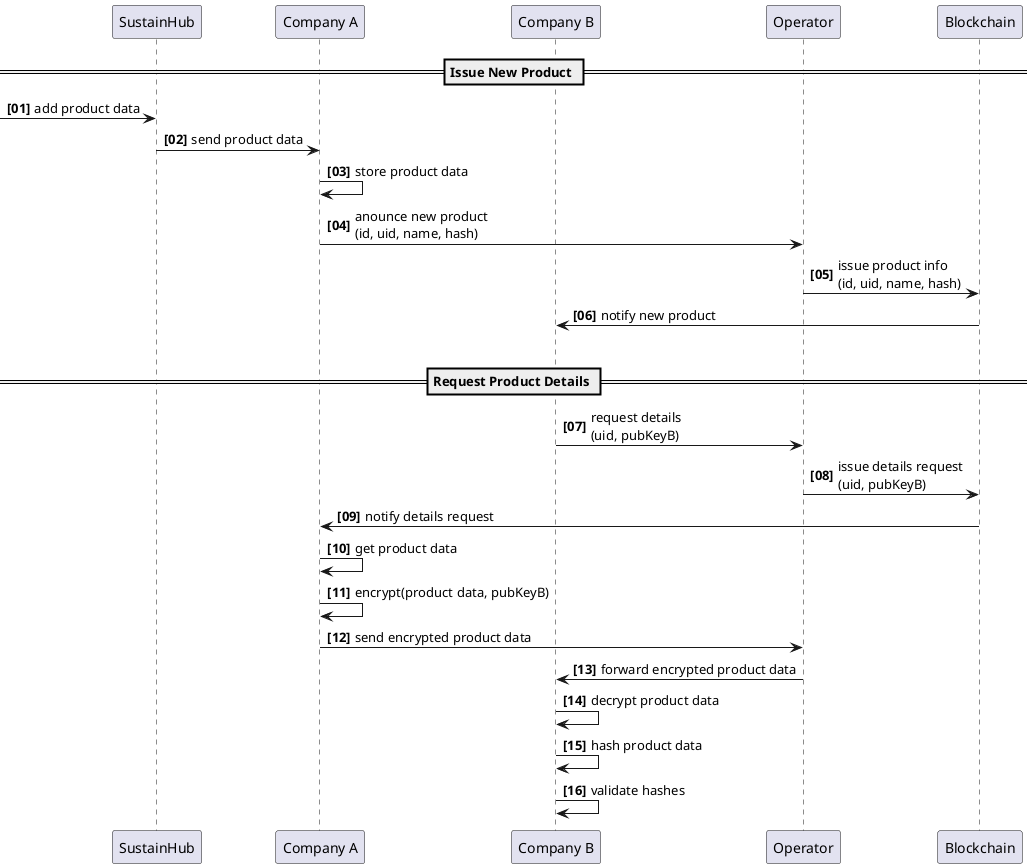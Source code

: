 @startuml
autonumber "<b>[00]"

participant "SustainHub" as SUS
participant "Company A" as COMPA
participant "Company B" as COMPB
participant "Operator" as OP
participant "Blockchain" as BC


== Issue New Product ==

-> SUS: add product data
SUS -> COMPA: send product data
COMPA -> COMPA: store product data
COMPA -> OP: anounce new product\n(id, uid, name, hash)
OP -> BC: issue product info\n(id, uid, name, hash)
BC -> COMPB: notify new product
|||

== Request Product Details ==

COMPB -> OP: request details\n(uid, pubKeyB)
OP -> BC: issue details request\n(uid, pubKeyB)
BC -> COMPA: notify details request
COMPA -> COMPA: get product data
COMPA -> COMPA: encrypt(product data, pubKeyB)
COMPA -> OP: send encrypted product data
OP -> COMPB: forward encrypted product data
COMPB -> COMPB: decrypt product data
COMPB -> COMPB: hash product data
COMPB -> COMPB: validate hashes

@enduml